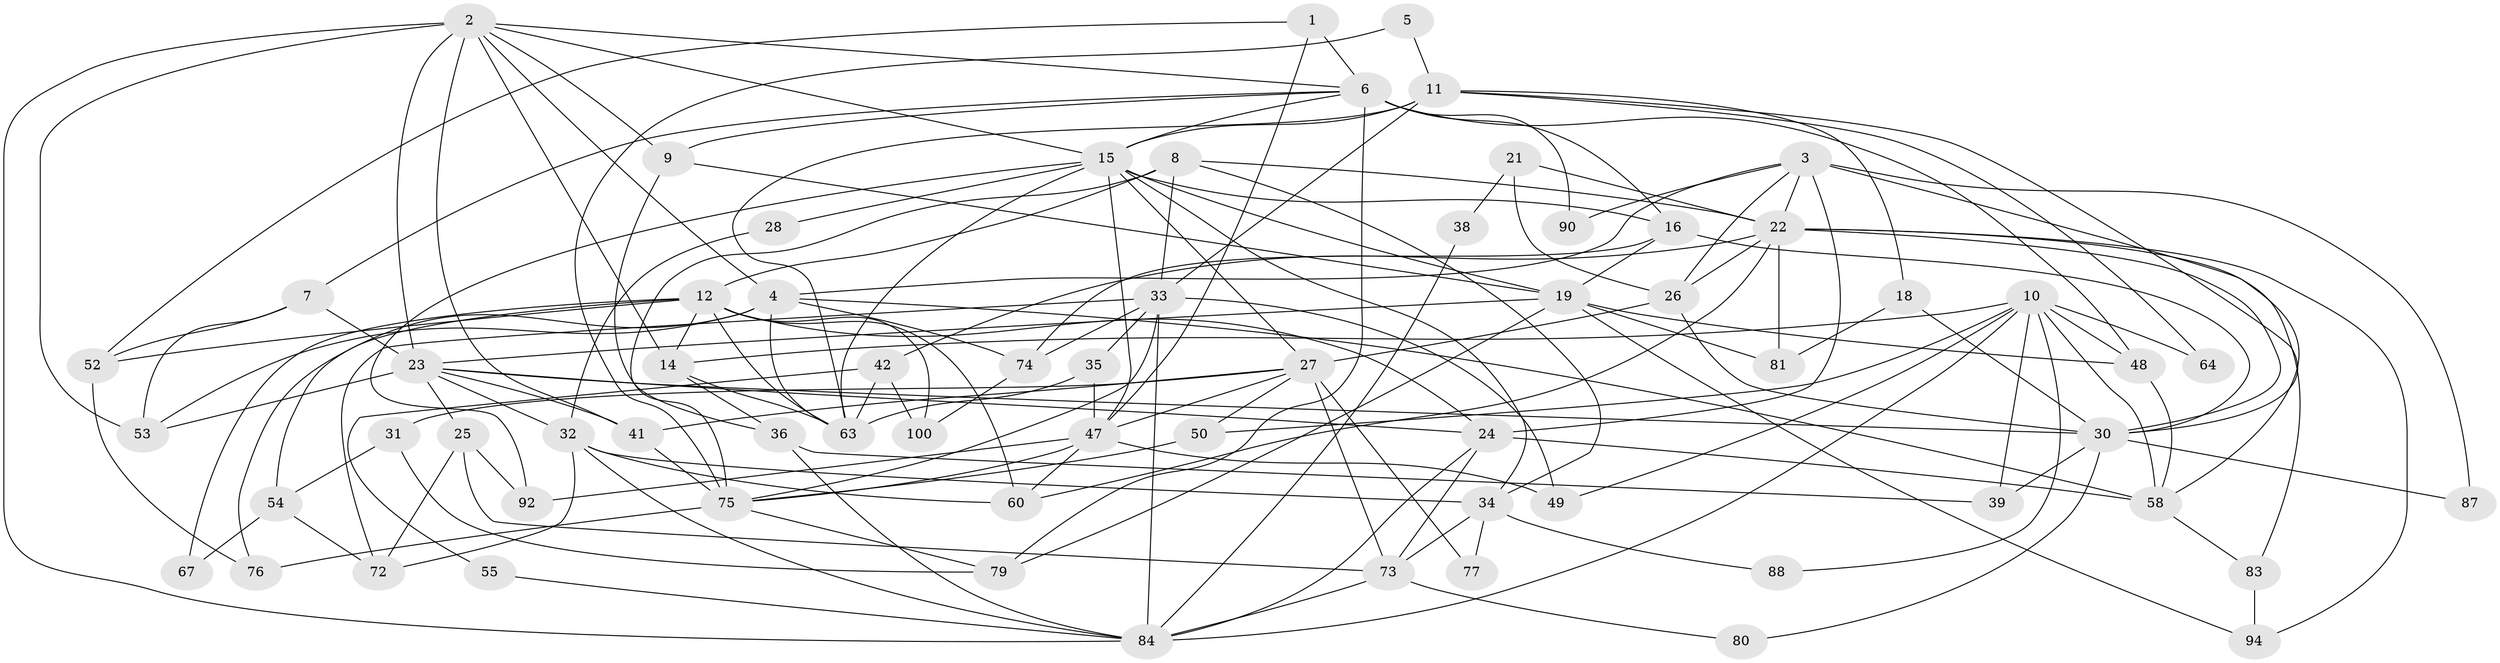 // original degree distribution, {3: 0.27, 5: 0.08, 4: 0.26, 2: 0.18, 8: 0.04, 6: 0.12, 7: 0.05}
// Generated by graph-tools (version 1.1) at 2025/11/02/21/25 10:11:14]
// undirected, 66 vertices, 161 edges
graph export_dot {
graph [start="1"]
  node [color=gray90,style=filled];
  1;
  2 [super="+56"];
  3 [super="+69"];
  4 [super="+13"];
  5;
  6 [super="+17"];
  7 [super="+82"];
  8 [super="+93"];
  9;
  10 [super="+65"];
  11 [super="+46"];
  12 [super="+29"];
  14 [super="+40"];
  15 [super="+96"];
  16 [super="+68"];
  18;
  19 [super="+20"];
  21;
  22 [super="+43"];
  23 [super="+59"];
  24 [super="+45"];
  25 [super="+44"];
  26;
  27 [super="+85"];
  28;
  30 [super="+71"];
  31;
  32 [super="+37"];
  33 [super="+99"];
  34 [super="+98"];
  35;
  36 [super="+57"];
  38;
  39;
  41;
  42 [super="+66"];
  47 [super="+78"];
  48 [super="+51"];
  49;
  50 [super="+61"];
  52;
  53 [super="+70"];
  54 [super="+62"];
  55;
  58 [super="+95"];
  60;
  63 [super="+91"];
  64;
  67;
  72;
  73;
  74;
  75 [super="+89"];
  76;
  77;
  79 [super="+86"];
  80;
  81;
  83;
  84 [super="+97"];
  87;
  88;
  90;
  92;
  94;
  100;
  1 -- 47;
  1 -- 6;
  1 -- 52;
  2 -- 9;
  2 -- 41;
  2 -- 53;
  2 -- 14;
  2 -- 4;
  2 -- 84;
  2 -- 6;
  2 -- 23;
  2 -- 15;
  3 -- 26;
  3 -- 87;
  3 -- 4;
  3 -- 22;
  3 -- 24 [weight=2];
  3 -- 90;
  3 -- 58;
  4 -- 76;
  4 -- 53;
  4 -- 58;
  4 -- 74;
  4 -- 63;
  5 -- 75;
  5 -- 11;
  6 -- 16;
  6 -- 48;
  6 -- 7;
  6 -- 90;
  6 -- 15;
  6 -- 9;
  6 -- 79;
  7 -- 23;
  7 -- 52;
  7 -- 53;
  8 -- 33;
  8 -- 75 [weight=2];
  8 -- 34;
  8 -- 22;
  8 -- 12;
  9 -- 36;
  9 -- 19;
  10 -- 58;
  10 -- 50;
  10 -- 64;
  10 -- 48 [weight=2];
  10 -- 49;
  10 -- 84;
  10 -- 39;
  10 -- 88;
  10 -- 14;
  11 -- 64;
  11 -- 33;
  11 -- 18;
  11 -- 30;
  11 -- 15;
  11 -- 63;
  12 -- 100 [weight=2];
  12 -- 67;
  12 -- 14;
  12 -- 52;
  12 -- 60;
  12 -- 63;
  12 -- 24;
  12 -- 54;
  14 -- 36;
  14 -- 63;
  15 -- 28;
  15 -- 63;
  15 -- 92;
  15 -- 16;
  15 -- 27;
  15 -- 34;
  15 -- 47;
  15 -- 19;
  16 -- 74;
  16 -- 30;
  16 -- 19;
  18 -- 30;
  18 -- 81;
  19 -- 79;
  19 -- 81;
  19 -- 48;
  19 -- 23;
  19 -- 94;
  21 -- 26;
  21 -- 38;
  21 -- 22;
  22 -- 81;
  22 -- 26;
  22 -- 60;
  22 -- 94;
  22 -- 83;
  22 -- 30;
  22 -- 42;
  23 -- 41;
  23 -- 32;
  23 -- 53;
  23 -- 25;
  23 -- 30;
  23 -- 24;
  24 -- 84;
  24 -- 73;
  24 -- 58;
  25 -- 92;
  25 -- 72;
  25 -- 73;
  26 -- 30;
  26 -- 27;
  27 -- 31;
  27 -- 47;
  27 -- 73;
  27 -- 77;
  27 -- 41;
  27 -- 50;
  28 -- 32;
  30 -- 80;
  30 -- 87;
  30 -- 39;
  31 -- 79;
  31 -- 54;
  32 -- 72;
  32 -- 84;
  32 -- 34;
  32 -- 60;
  33 -- 74;
  33 -- 49;
  33 -- 72;
  33 -- 35;
  33 -- 84;
  33 -- 75;
  34 -- 73;
  34 -- 88;
  34 -- 77;
  35 -- 63;
  35 -- 47;
  36 -- 84;
  36 -- 39;
  38 -- 84;
  41 -- 75;
  42 -- 100;
  42 -- 55;
  42 -- 63;
  47 -- 49;
  47 -- 75;
  47 -- 92;
  47 -- 60;
  48 -- 58;
  50 -- 75;
  52 -- 76;
  54 -- 72;
  54 -- 67;
  55 -- 84;
  58 -- 83;
  73 -- 80;
  73 -- 84;
  74 -- 100;
  75 -- 76;
  75 -- 79;
  83 -- 94;
}
